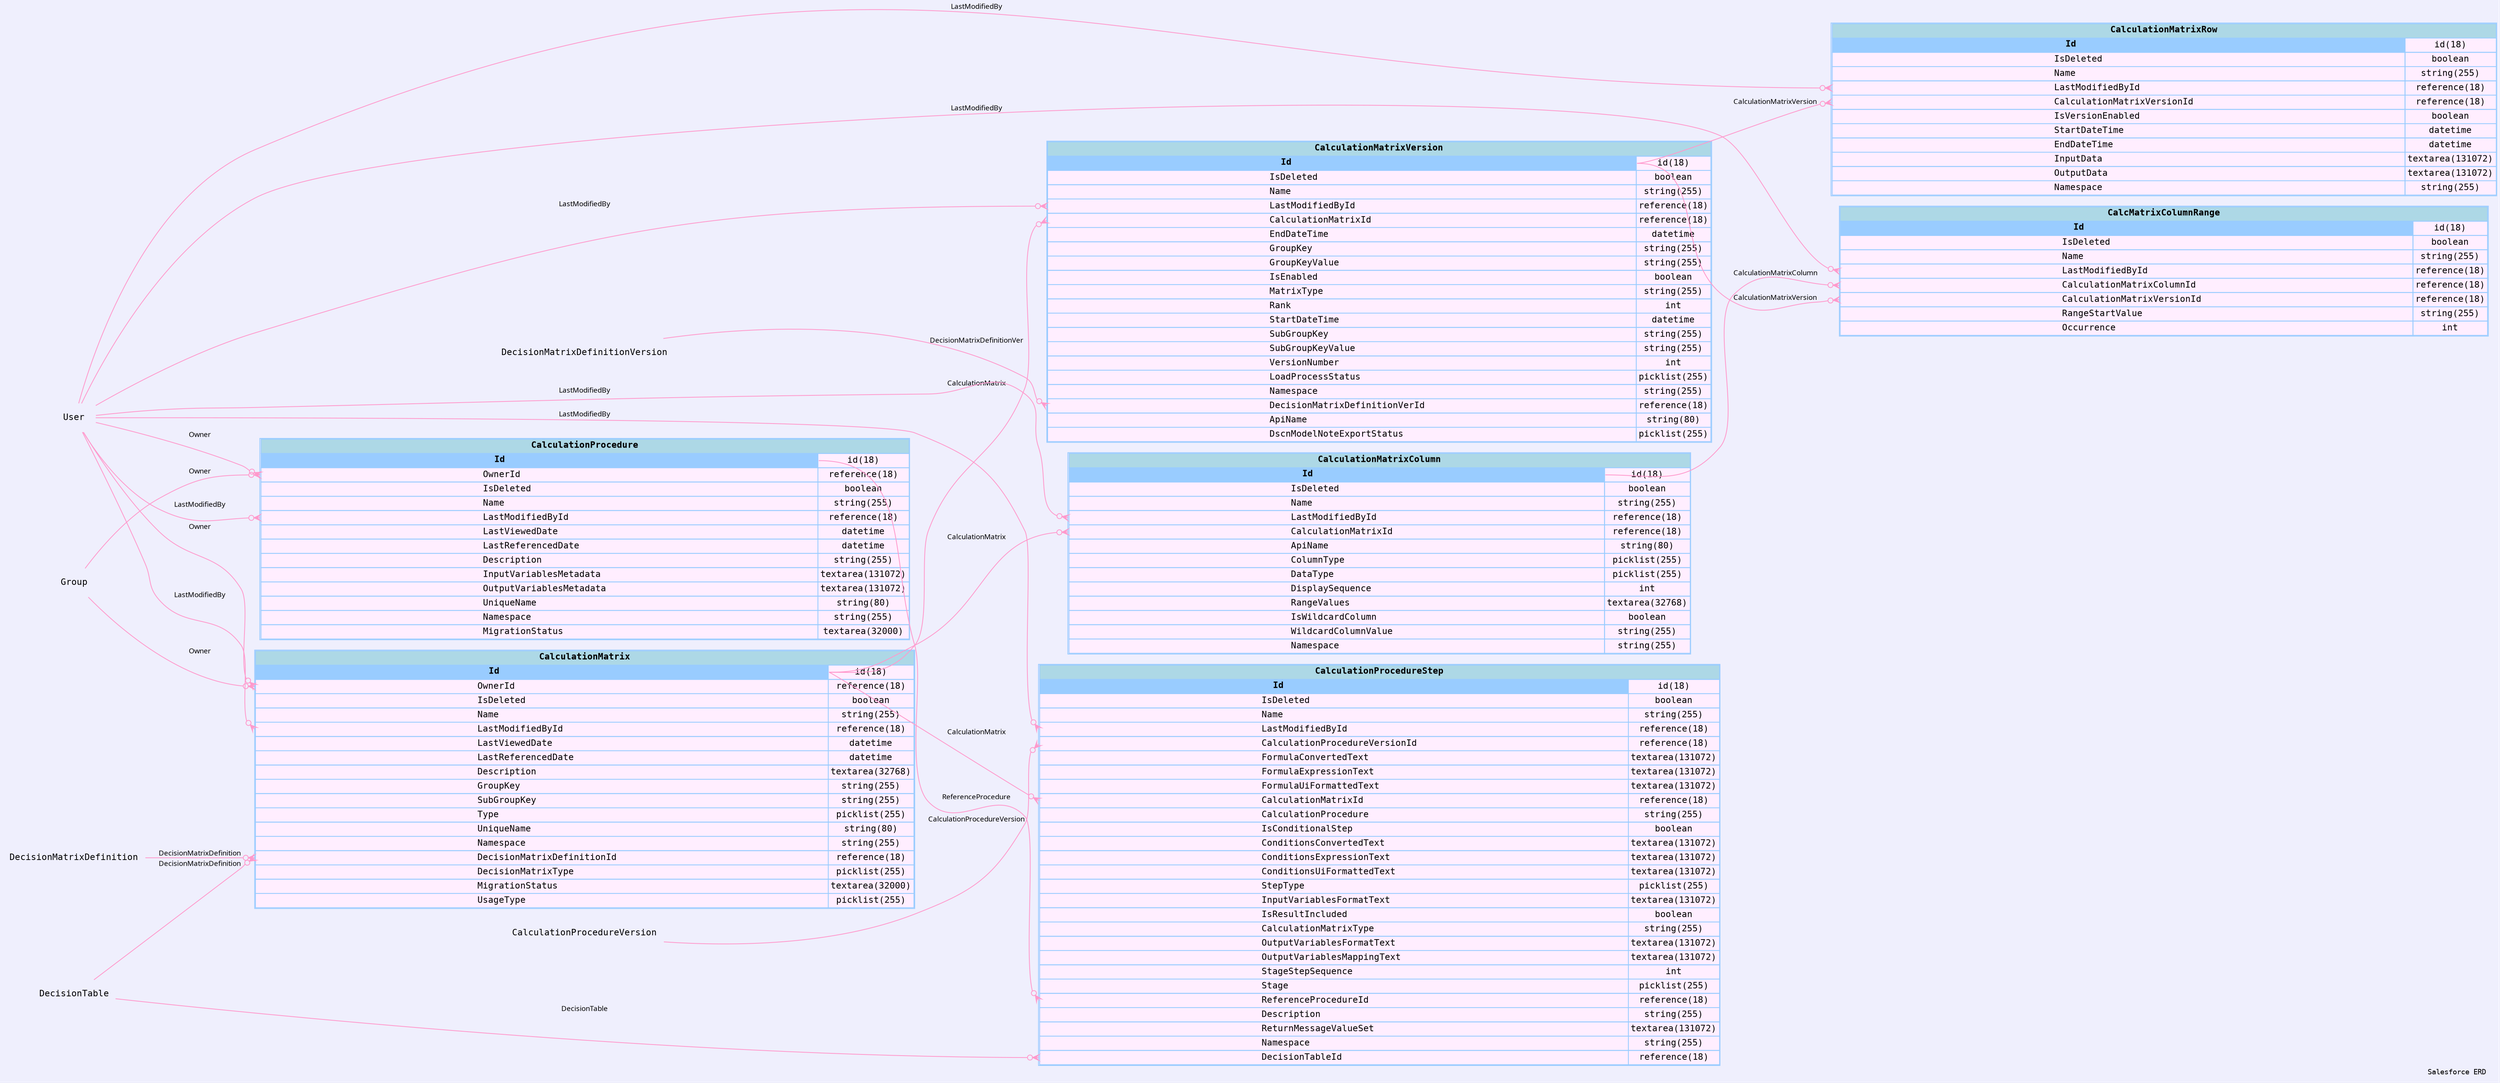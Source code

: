
        digraph "Salesforce+ ERD" {  
            graph [  
              rankdir="RL"  
              bgcolor="#efeffd"  
              label="Salesforce ERD "  
              labeljust="r"  
              nodesep="0.18"  
              ranksep="0.46"        
              fontname="Courier"  
              fontsize="9"  
            ];  
            node [  
              fontname="Courier"  
              fontsize="11"  
              shape="plaintext"  
              color="#99ccff"  
            ];  
            edge [ arrowsize="0.8"   ];
        
            CalculationProcedure [shape=none, margin=0, label=<
                <table border="1" cellborder="1" cellspacing="0" bgcolor="#ffeeff" >   
                  <tr><td colspan="3" bgcolor="lightblue"><b>CalculationProcedure</b></td></tr>
             <tr>
                                        <td  bgcolor="#99ccff" port="Id" align="left">
                                           <b>Id</b>
                                        </td><td>id(18)</td></tr> <tr>
                                         <td port="OwnerId" align="left">
                                         OwnerId
                                       </td><td>reference(18)</td></tr> <tr>
                                         <td port="IsDeleted" align="left">
                                         IsDeleted
                                       </td><td>boolean</td></tr> <tr>
                                         <td port="Name" align="left">
                                         Name
                                       </td><td>string(255)</td></tr> <tr>
                                         <td port="LastModifiedById" align="left">
                                         LastModifiedById
                                       </td><td>reference(18)</td></tr> <tr>
                                         <td port="LastViewedDate" align="left">
                                         LastViewedDate
                                       </td><td>datetime</td></tr> <tr>
                                         <td port="LastReferencedDate" align="left">
                                         LastReferencedDate
                                       </td><td>datetime</td></tr> <tr>
                                         <td port="Description" align="left">
                                         Description
                                       </td><td>string(255)</td></tr> <tr>
                                         <td port="InputVariablesMetadata" align="left">
                                         InputVariablesMetadata
                                       </td><td>textarea(131072)</td></tr> <tr>
                                         <td port="OutputVariablesMetadata" align="left">
                                         OutputVariablesMetadata
                                       </td><td>textarea(131072)</td></tr> <tr>
                                         <td port="UniqueName" align="left">
                                         UniqueName
                                       </td><td>string(80)</td></tr> <tr>
                                         <td port="Namespace" align="left">
                                         Namespace
                                       </td><td>string(255)</td></tr> <tr>
                                         <td port="MigrationStatus" align="left">
                                         MigrationStatus
                                       </td><td>textarea(32000)</td></tr>            
                </table>
                >
                  URL="#"
                  tooltip=" CalculationProcedure "
                ];
            
                            "CalculationProcedure" : "OwnerId": w -> 
                                  "Group" : "Id" 
                                           : e 
                                          [arrowhead=none 
                                           dir=back 
                                           arrowtail=crowodot 
                                           color="#ff99cc"
                                           label="Owner"
                                           fontname="Monaco"
                                           fontsize="9"
                                          ];
                      
                            "CalculationProcedure" : "OwnerId": w -> 
                                  "User" : "Id" 
                                           : e 
                                          [arrowhead=none 
                                           dir=back 
                                           arrowtail=crowodot 
                                           color="#ff99cc"
                                           label="Owner"
                                           fontname="Monaco"
                                           fontsize="9"
                                          ];
                      
                            "CalculationProcedure" : "LastModifiedById": w -> 
                                  "User" : "Id" 
                                           : e 
                                          [arrowhead=none 
                                           dir=back 
                                           arrowtail=crowodot 
                                           color="#ff99cc"
                                           label="LastModifiedBy"
                                           fontname="Monaco"
                                           fontsize="9"
                                          ];
                      
            CalculationProcedureStep [shape=none, margin=0, label=<
                <table border="1" cellborder="1" cellspacing="0" bgcolor="#ffeeff" >   
                  <tr><td colspan="3" bgcolor="lightblue"><b>CalculationProcedureStep</b></td></tr>
             <tr>
                                        <td  bgcolor="#99ccff" port="Id" align="left">
                                           <b>Id</b>
                                        </td><td>id(18)</td></tr> <tr>
                                         <td port="IsDeleted" align="left">
                                         IsDeleted
                                       </td><td>boolean</td></tr> <tr>
                                         <td port="Name" align="left">
                                         Name
                                       </td><td>string(255)</td></tr> <tr>
                                         <td port="LastModifiedById" align="left">
                                         LastModifiedById
                                       </td><td>reference(18)</td></tr> <tr>
                                         <td port="CalculationProcedureVersionId" align="left">
                                         CalculationProcedureVersionId
                                       </td><td>reference(18)</td></tr> <tr>
                                         <td port="FormulaConvertedText" align="left">
                                         FormulaConvertedText
                                       </td><td>textarea(131072)</td></tr> <tr>
                                         <td port="FormulaExpressionText" align="left">
                                         FormulaExpressionText
                                       </td><td>textarea(131072)</td></tr> <tr>
                                         <td port="FormulaUiFormattedText" align="left">
                                         FormulaUiFormattedText
                                       </td><td>textarea(131072)</td></tr> <tr>
                                         <td port="CalculationMatrixId" align="left">
                                         CalculationMatrixId
                                       </td><td>reference(18)</td></tr> <tr>
                                         <td port="CalculationProcedure" align="left">
                                         CalculationProcedure
                                       </td><td>string(255)</td></tr> <tr>
                                         <td port="IsConditionalStep" align="left">
                                         IsConditionalStep
                                       </td><td>boolean</td></tr> <tr>
                                         <td port="ConditionsConvertedText" align="left">
                                         ConditionsConvertedText
                                       </td><td>textarea(131072)</td></tr> <tr>
                                         <td port="ConditionsExpressionText" align="left">
                                         ConditionsExpressionText
                                       </td><td>textarea(131072)</td></tr> <tr>
                                         <td port="ConditionsUiFormattedText" align="left">
                                         ConditionsUiFormattedText
                                       </td><td>textarea(131072)</td></tr> <tr>
                                         <td port="StepType" align="left">
                                         StepType
                                       </td><td>picklist(255)</td></tr> <tr>
                                         <td port="InputVariablesFormatText" align="left">
                                         InputVariablesFormatText
                                       </td><td>textarea(131072)</td></tr> <tr>
                                         <td port="IsResultIncluded" align="left">
                                         IsResultIncluded
                                       </td><td>boolean</td></tr> <tr>
                                         <td port="CalculationMatrixType" align="left">
                                         CalculationMatrixType
                                       </td><td>string(255)</td></tr> <tr>
                                         <td port="OutputVariablesFormatText" align="left">
                                         OutputVariablesFormatText
                                       </td><td>textarea(131072)</td></tr> <tr>
                                         <td port="OutputVariablesMappingText" align="left">
                                         OutputVariablesMappingText
                                       </td><td>textarea(131072)</td></tr> <tr>
                                         <td port="StageStepSequence" align="left">
                                         StageStepSequence
                                       </td><td>int</td></tr> <tr>
                                         <td port="Stage" align="left">
                                         Stage
                                       </td><td>picklist(255)</td></tr> <tr>
                                         <td port="ReferenceProcedureId" align="left">
                                         ReferenceProcedureId
                                       </td><td>reference(18)</td></tr> <tr>
                                         <td port="Description" align="left">
                                         Description
                                       </td><td>string(255)</td></tr> <tr>
                                         <td port="ReturnMessageValueSet" align="left">
                                         ReturnMessageValueSet
                                       </td><td>textarea(131072)</td></tr> <tr>
                                         <td port="Namespace" align="left">
                                         Namespace
                                       </td><td>string(255)</td></tr> <tr>
                                         <td port="DecisionTableId" align="left">
                                         DecisionTableId
                                       </td><td>reference(18)</td></tr>            
                </table>
                >
                  URL="#"
                  tooltip=" CalculationProcedureStep "
                ];
            
                            "CalculationProcedureStep" : "LastModifiedById": w -> 
                                  "User" : "Id" 
                                           : e 
                                          [arrowhead=none 
                                           dir=back 
                                           arrowtail=crowodot 
                                           color="#ff99cc"
                                           label="LastModifiedBy"
                                           fontname="Monaco"
                                           fontsize="9"
                                          ];
                      
                            "CalculationProcedureStep" : "CalculationProcedureVersionId": w -> 
                                  "CalculationProcedureVersion" : "Id" 
                                           : e 
                                          [arrowhead=none 
                                           dir=back 
                                           arrowtail=crowodot 
                                           color="#ff99cc"
                                           label="CalculationProcedureVersion"
                                           fontname="Monaco"
                                           fontsize="9"
                                          ];
                      
                            "CalculationProcedureStep" : "CalculationMatrixId": w -> 
                                  "CalculationMatrix" : "Id" 
                                           : e 
                                          [arrowhead=none 
                                           dir=back 
                                           arrowtail=crowodot 
                                           color="#ff99cc"
                                           label="CalculationMatrix"
                                           fontname="Monaco"
                                           fontsize="9"
                                          ];
                      
                            "CalculationProcedureStep" : "ReferenceProcedureId": w -> 
                                  "CalculationProcedure" : "Id" 
                                           : e 
                                          [arrowhead=none 
                                           dir=back 
                                           arrowtail=crowodot 
                                           color="#ff99cc"
                                           label="ReferenceProcedure"
                                           fontname="Monaco"
                                           fontsize="9"
                                          ];
                      
                            "CalculationProcedureStep" : "DecisionTableId": w -> 
                                  "DecisionTable" : "Id" 
                                           : e 
                                          [arrowhead=none 
                                           dir=back 
                                           arrowtail=crowodot 
                                           color="#ff99cc"
                                           label="DecisionTable"
                                           fontname="Monaco"
                                           fontsize="9"
                                          ];
                      
            CalculationMatrixVersion [shape=none, margin=0, label=<
                <table border="1" cellborder="1" cellspacing="0" bgcolor="#ffeeff" >   
                  <tr><td colspan="3" bgcolor="lightblue"><b>CalculationMatrixVersion</b></td></tr>
             <tr>
                                        <td  bgcolor="#99ccff" port="Id" align="left">
                                           <b>Id</b>
                                        </td><td>id(18)</td></tr> <tr>
                                         <td port="IsDeleted" align="left">
                                         IsDeleted
                                       </td><td>boolean</td></tr> <tr>
                                         <td port="Name" align="left">
                                         Name
                                       </td><td>string(255)</td></tr> <tr>
                                         <td port="LastModifiedById" align="left">
                                         LastModifiedById
                                       </td><td>reference(18)</td></tr> <tr>
                                         <td port="CalculationMatrixId" align="left">
                                         CalculationMatrixId
                                       </td><td>reference(18)</td></tr> <tr>
                                         <td port="EndDateTime" align="left">
                                         EndDateTime
                                       </td><td>datetime</td></tr> <tr>
                                         <td port="GroupKey" align="left">
                                         GroupKey
                                       </td><td>string(255)</td></tr> <tr>
                                         <td port="GroupKeyValue" align="left">
                                         GroupKeyValue
                                       </td><td>string(255)</td></tr> <tr>
                                         <td port="IsEnabled" align="left">
                                         IsEnabled
                                       </td><td>boolean</td></tr> <tr>
                                         <td port="MatrixType" align="left">
                                         MatrixType
                                       </td><td>string(255)</td></tr> <tr>
                                         <td port="Rank" align="left">
                                         Rank
                                       </td><td>int</td></tr> <tr>
                                         <td port="StartDateTime" align="left">
                                         StartDateTime
                                       </td><td>datetime</td></tr> <tr>
                                         <td port="SubGroupKey" align="left">
                                         SubGroupKey
                                       </td><td>string(255)</td></tr> <tr>
                                         <td port="SubGroupKeyValue" align="left">
                                         SubGroupKeyValue
                                       </td><td>string(255)</td></tr> <tr>
                                         <td port="VersionNumber" align="left">
                                         VersionNumber
                                       </td><td>int</td></tr> <tr>
                                         <td port="LoadProcessStatus" align="left">
                                         LoadProcessStatus
                                       </td><td>picklist(255)</td></tr> <tr>
                                         <td port="Namespace" align="left">
                                         Namespace
                                       </td><td>string(255)</td></tr> <tr>
                                         <td port="DecisionMatrixDefinitionVerId" align="left">
                                         DecisionMatrixDefinitionVerId
                                       </td><td>reference(18)</td></tr> <tr>
                                         <td port="ApiName" align="left">
                                         ApiName
                                       </td><td>string(80)</td></tr> <tr>
                                         <td port="DscnModelNoteExportStatus" align="left">
                                         DscnModelNoteExportStatus
                                       </td><td>picklist(255)</td></tr>            
                </table>
                >
                  URL="#"
                  tooltip=" CalculationMatrixVersion "
                ];
            
                            "CalculationMatrixVersion" : "LastModifiedById": w -> 
                                  "User" : "Id" 
                                           : e 
                                          [arrowhead=none 
                                           dir=back 
                                           arrowtail=crowodot 
                                           color="#ff99cc"
                                           label="LastModifiedBy"
                                           fontname="Monaco"
                                           fontsize="9"
                                          ];
                      
                            "CalculationMatrixVersion" : "CalculationMatrixId": w -> 
                                  "CalculationMatrix" : "Id" 
                                           : e 
                                          [arrowhead=none 
                                           dir=back 
                                           arrowtail=crowodot 
                                           color="#ff99cc"
                                           label="CalculationMatrix"
                                           fontname="Monaco"
                                           fontsize="9"
                                          ];
                      
                            "CalculationMatrixVersion" : "DecisionMatrixDefinitionVerId": w -> 
                                  "DecisionMatrixDefinitionVersion" : "Id" 
                                           : e 
                                          [arrowhead=none 
                                           dir=back 
                                           arrowtail=crowodot 
                                           color="#ff99cc"
                                           label="DecisionMatrixDefinitionVer"
                                           fontname="Monaco"
                                           fontsize="9"
                                          ];
                      
            CalculationMatrixRow [shape=none, margin=0, label=<
                <table border="1" cellborder="1" cellspacing="0" bgcolor="#ffeeff" >   
                  <tr><td colspan="3" bgcolor="lightblue"><b>CalculationMatrixRow</b></td></tr>
             <tr>
                                        <td  bgcolor="#99ccff" port="Id" align="left">
                                           <b>Id</b>
                                        </td><td>id(18)</td></tr> <tr>
                                         <td port="IsDeleted" align="left">
                                         IsDeleted
                                       </td><td>boolean</td></tr> <tr>
                                         <td port="Name" align="left">
                                         Name
                                       </td><td>string(255)</td></tr> <tr>
                                         <td port="LastModifiedById" align="left">
                                         LastModifiedById
                                       </td><td>reference(18)</td></tr> <tr>
                                         <td port="CalculationMatrixVersionId" align="left">
                                         CalculationMatrixVersionId
                                       </td><td>reference(18)</td></tr> <tr>
                                         <td port="IsVersionEnabled" align="left">
                                         IsVersionEnabled
                                       </td><td>boolean</td></tr> <tr>
                                         <td port="StartDateTime" align="left">
                                         StartDateTime
                                       </td><td>datetime</td></tr> <tr>
                                         <td port="EndDateTime" align="left">
                                         EndDateTime
                                       </td><td>datetime</td></tr> <tr>
                                         <td port="InputData" align="left">
                                         InputData
                                       </td><td>textarea(131072)</td></tr> <tr>
                                         <td port="OutputData" align="left">
                                         OutputData
                                       </td><td>textarea(131072)</td></tr> <tr>
                                         <td port="Namespace" align="left">
                                         Namespace
                                       </td><td>string(255)</td></tr>            
                </table>
                >
                  URL="#"
                  tooltip=" CalculationMatrixRow "
                ];
            
                            "CalculationMatrixRow" : "LastModifiedById": w -> 
                                  "User" : "Id" 
                                           : e 
                                          [arrowhead=none 
                                           dir=back 
                                           arrowtail=crowodot 
                                           color="#ff99cc"
                                           label="LastModifiedBy"
                                           fontname="Monaco"
                                           fontsize="9"
                                          ];
                      
                            "CalculationMatrixRow" : "CalculationMatrixVersionId": w -> 
                                  "CalculationMatrixVersion" : "Id" 
                                           : e 
                                          [arrowhead=none 
                                           dir=back 
                                           arrowtail=crowodot 
                                           color="#ff99cc"
                                           label="CalculationMatrixVersion"
                                           fontname="Monaco"
                                           fontsize="9"
                                          ];
                      
            CalcMatrixColumnRange [shape=none, margin=0, label=<
                <table border="1" cellborder="1" cellspacing="0" bgcolor="#ffeeff" >   
                  <tr><td colspan="3" bgcolor="lightblue"><b>CalcMatrixColumnRange</b></td></tr>
             <tr>
                                        <td  bgcolor="#99ccff" port="Id" align="left">
                                           <b>Id</b>
                                        </td><td>id(18)</td></tr> <tr>
                                         <td port="IsDeleted" align="left">
                                         IsDeleted
                                       </td><td>boolean</td></tr> <tr>
                                         <td port="Name" align="left">
                                         Name
                                       </td><td>string(255)</td></tr> <tr>
                                         <td port="LastModifiedById" align="left">
                                         LastModifiedById
                                       </td><td>reference(18)</td></tr> <tr>
                                         <td port="CalculationMatrixColumnId" align="left">
                                         CalculationMatrixColumnId
                                       </td><td>reference(18)</td></tr> <tr>
                                         <td port="CalculationMatrixVersionId" align="left">
                                         CalculationMatrixVersionId
                                       </td><td>reference(18)</td></tr> <tr>
                                         <td port="RangeStartValue" align="left">
                                         RangeStartValue
                                       </td><td>string(255)</td></tr> <tr>
                                         <td port="Occurrence" align="left">
                                         Occurrence
                                       </td><td>int</td></tr>            
                </table>
                >
                  URL="#"
                  tooltip=" CalcMatrixColumnRange "
                ];
            
                            "CalcMatrixColumnRange" : "LastModifiedById": w -> 
                                  "User" : "Id" 
                                           : e 
                                          [arrowhead=none 
                                           dir=back 
                                           arrowtail=crowodot 
                                           color="#ff99cc"
                                           label="LastModifiedBy"
                                           fontname="Monaco"
                                           fontsize="9"
                                          ];
                      
                            "CalcMatrixColumnRange" : "CalculationMatrixColumnId": w -> 
                                  "CalculationMatrixColumn" : "Id" 
                                           : e 
                                          [arrowhead=none 
                                           dir=back 
                                           arrowtail=crowodot 
                                           color="#ff99cc"
                                           label="CalculationMatrixColumn"
                                           fontname="Monaco"
                                           fontsize="9"
                                          ];
                      
                            "CalcMatrixColumnRange" : "CalculationMatrixVersionId": w -> 
                                  "CalculationMatrixVersion" : "Id" 
                                           : e 
                                          [arrowhead=none 
                                           dir=back 
                                           arrowtail=crowodot 
                                           color="#ff99cc"
                                           label="CalculationMatrixVersion"
                                           fontname="Monaco"
                                           fontsize="9"
                                          ];
                      
            CalculationMatrixColumn [shape=none, margin=0, label=<
                <table border="1" cellborder="1" cellspacing="0" bgcolor="#ffeeff" >   
                  <tr><td colspan="3" bgcolor="lightblue"><b>CalculationMatrixColumn</b></td></tr>
             <tr>
                                        <td  bgcolor="#99ccff" port="Id" align="left">
                                           <b>Id</b>
                                        </td><td>id(18)</td></tr> <tr>
                                         <td port="IsDeleted" align="left">
                                         IsDeleted
                                       </td><td>boolean</td></tr> <tr>
                                         <td port="Name" align="left">
                                         Name
                                       </td><td>string(255)</td></tr> <tr>
                                         <td port="LastModifiedById" align="left">
                                         LastModifiedById
                                       </td><td>reference(18)</td></tr> <tr>
                                         <td port="CalculationMatrixId" align="left">
                                         CalculationMatrixId
                                       </td><td>reference(18)</td></tr> <tr>
                                         <td port="ApiName" align="left">
                                         ApiName
                                       </td><td>string(80)</td></tr> <tr>
                                         <td port="ColumnType" align="left">
                                         ColumnType
                                       </td><td>picklist(255)</td></tr> <tr>
                                         <td port="DataType" align="left">
                                         DataType
                                       </td><td>picklist(255)</td></tr> <tr>
                                         <td port="DisplaySequence" align="left">
                                         DisplaySequence
                                       </td><td>int</td></tr> <tr>
                                         <td port="RangeValues" align="left">
                                         RangeValues
                                       </td><td>textarea(32768)</td></tr> <tr>
                                         <td port="IsWildcardColumn" align="left">
                                         IsWildcardColumn
                                       </td><td>boolean</td></tr> <tr>
                                         <td port="WildcardColumnValue" align="left">
                                         WildcardColumnValue
                                       </td><td>string(255)</td></tr> <tr>
                                         <td port="Namespace" align="left">
                                         Namespace
                                       </td><td>string(255)</td></tr>            
                </table>
                >
                  URL="#"
                  tooltip=" CalculationMatrixColumn "
                ];
            
                            "CalculationMatrixColumn" : "LastModifiedById": w -> 
                                  "User" : "Id" 
                                           : e 
                                          [arrowhead=none 
                                           dir=back 
                                           arrowtail=crowodot 
                                           color="#ff99cc"
                                           label="LastModifiedBy"
                                           fontname="Monaco"
                                           fontsize="9"
                                          ];
                      
                            "CalculationMatrixColumn" : "CalculationMatrixId": w -> 
                                  "CalculationMatrix" : "Id" 
                                           : e 
                                          [arrowhead=none 
                                           dir=back 
                                           arrowtail=crowodot 
                                           color="#ff99cc"
                                           label="CalculationMatrix"
                                           fontname="Monaco"
                                           fontsize="9"
                                          ];
                      
            CalculationMatrix [shape=none, margin=0, label=<
                <table border="1" cellborder="1" cellspacing="0" bgcolor="#ffeeff" >   
                  <tr><td colspan="3" bgcolor="lightblue"><b>CalculationMatrix</b></td></tr>
             <tr>
                                        <td  bgcolor="#99ccff" port="Id" align="left">
                                           <b>Id</b>
                                        </td><td>id(18)</td></tr> <tr>
                                         <td port="OwnerId" align="left">
                                         OwnerId
                                       </td><td>reference(18)</td></tr> <tr>
                                         <td port="IsDeleted" align="left">
                                         IsDeleted
                                       </td><td>boolean</td></tr> <tr>
                                         <td port="Name" align="left">
                                         Name
                                       </td><td>string(255)</td></tr> <tr>
                                         <td port="LastModifiedById" align="left">
                                         LastModifiedById
                                       </td><td>reference(18)</td></tr> <tr>
                                         <td port="LastViewedDate" align="left">
                                         LastViewedDate
                                       </td><td>datetime</td></tr> <tr>
                                         <td port="LastReferencedDate" align="left">
                                         LastReferencedDate
                                       </td><td>datetime</td></tr> <tr>
                                         <td port="Description" align="left">
                                         Description
                                       </td><td>textarea(32768)</td></tr> <tr>
                                         <td port="GroupKey" align="left">
                                         GroupKey
                                       </td><td>string(255)</td></tr> <tr>
                                         <td port="SubGroupKey" align="left">
                                         SubGroupKey
                                       </td><td>string(255)</td></tr> <tr>
                                         <td port="Type" align="left">
                                         Type
                                       </td><td>picklist(255)</td></tr> <tr>
                                         <td port="UniqueName" align="left">
                                         UniqueName
                                       </td><td>string(80)</td></tr> <tr>
                                         <td port="Namespace" align="left">
                                         Namespace
                                       </td><td>string(255)</td></tr> <tr>
                                         <td port="DecisionMatrixDefinitionId" align="left">
                                         DecisionMatrixDefinitionId
                                       </td><td>reference(18)</td></tr> <tr>
                                         <td port="DecisionMatrixType" align="left">
                                         DecisionMatrixType
                                       </td><td>picklist(255)</td></tr> <tr>
                                         <td port="MigrationStatus" align="left">
                                         MigrationStatus
                                       </td><td>textarea(32000)</td></tr> <tr>
                                         <td port="UsageType" align="left">
                                         UsageType
                                       </td><td>picklist(255)</td></tr>            
                </table>
                >
                  URL="#"
                  tooltip=" CalculationMatrix "
                ];
            
                            "CalculationMatrix" : "OwnerId": w -> 
                                  "Group" : "Id" 
                                           : e 
                                          [arrowhead=none 
                                           dir=back 
                                           arrowtail=crowodot 
                                           color="#ff99cc"
                                           label="Owner"
                                           fontname="Monaco"
                                           fontsize="9"
                                          ];
                      
                            "CalculationMatrix" : "OwnerId": w -> 
                                  "User" : "Id" 
                                           : e 
                                          [arrowhead=none 
                                           dir=back 
                                           arrowtail=crowodot 
                                           color="#ff99cc"
                                           label="Owner"
                                           fontname="Monaco"
                                           fontsize="9"
                                          ];
                      
                            "CalculationMatrix" : "LastModifiedById": w -> 
                                  "User" : "Id" 
                                           : e 
                                          [arrowhead=none 
                                           dir=back 
                                           arrowtail=crowodot 
                                           color="#ff99cc"
                                           label="LastModifiedBy"
                                           fontname="Monaco"
                                           fontsize="9"
                                          ];
                      
                            "CalculationMatrix" : "DecisionMatrixDefinitionId": w -> 
                                  "DecisionMatrixDefinition" : "Id" 
                                           : e 
                                          [arrowhead=none 
                                           dir=back 
                                           arrowtail=crowodot 
                                           color="#ff99cc"
                                           label="DecisionMatrixDefinition"
                                           fontname="Monaco"
                                           fontsize="9"
                                          ];
                      
                            "CalculationMatrix" : "DecisionMatrixDefinitionId": w -> 
                                  "DecisionTable" : "Id" 
                                           : e 
                                          [arrowhead=none 
                                           dir=back 
                                           arrowtail=crowodot 
                                           color="#ff99cc"
                                           label="DecisionMatrixDefinition"
                                           fontname="Monaco"
                                           fontsize="9"
                                          ];
                      }